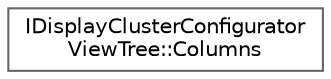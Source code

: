 digraph "Graphical Class Hierarchy"
{
 // INTERACTIVE_SVG=YES
 // LATEX_PDF_SIZE
  bgcolor="transparent";
  edge [fontname=Helvetica,fontsize=10,labelfontname=Helvetica,labelfontsize=10];
  node [fontname=Helvetica,fontsize=10,shape=box,height=0.2,width=0.4];
  rankdir="LR";
  Node0 [id="Node000000",label="IDisplayClusterConfigurator\lViewTree::Columns",height=0.2,width=0.4,color="grey40", fillcolor="white", style="filled",URL="$da/de3/structIDisplayClusterConfiguratorViewTree_1_1Columns.html",tooltip="Type of the tree item."];
}
